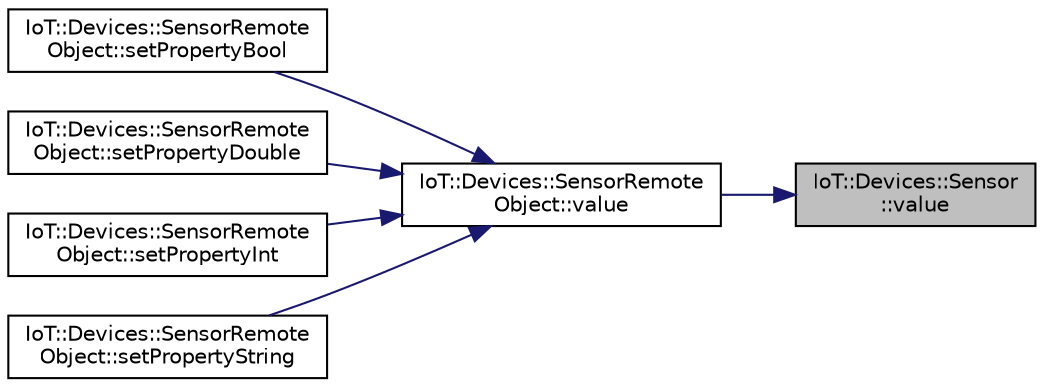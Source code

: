 digraph "IoT::Devices::Sensor::value"
{
 // LATEX_PDF_SIZE
  edge [fontname="Helvetica",fontsize="10",labelfontname="Helvetica",labelfontsize="10"];
  node [fontname="Helvetica",fontsize="10",shape=record];
  rankdir="RL";
  Node1 [label="IoT::Devices::Sensor\l::value",height=0.2,width=0.4,color="black", fillcolor="grey75", style="filled", fontcolor="black",tooltip="Destroys the Sensor."];
  Node1 -> Node2 [dir="back",color="midnightblue",fontsize="10",style="solid",fontname="Helvetica"];
  Node2 [label="IoT::Devices::SensorRemote\lObject::value",height=0.2,width=0.4,color="black", fillcolor="white", style="filled",URL="$classIoT_1_1Devices_1_1SensorRemoteObject.html#a309aeff3cf96262668711e7a57cbf26d",tooltip="Sets a Poco::RemotingNG::MinimumIntervalOrDeltaFilter for the valueChanged event."];
  Node2 -> Node3 [dir="back",color="midnightblue",fontsize="10",style="solid",fontname="Helvetica"];
  Node3 [label="IoT::Devices::SensorRemote\lObject::setPropertyBool",height=0.2,width=0.4,color="black", fillcolor="white", style="filled",URL="$classIoT_1_1Devices_1_1SensorRemoteObject.html#a1b2a004ec7216f5d9554122f42b2a324",tooltip=" "];
  Node2 -> Node4 [dir="back",color="midnightblue",fontsize="10",style="solid",fontname="Helvetica"];
  Node4 [label="IoT::Devices::SensorRemote\lObject::setPropertyDouble",height=0.2,width=0.4,color="black", fillcolor="white", style="filled",URL="$classIoT_1_1Devices_1_1SensorRemoteObject.html#a7b5d5274a001669bf272c074569422d8",tooltip=" "];
  Node2 -> Node5 [dir="back",color="midnightblue",fontsize="10",style="solid",fontname="Helvetica"];
  Node5 [label="IoT::Devices::SensorRemote\lObject::setPropertyInt",height=0.2,width=0.4,color="black", fillcolor="white", style="filled",URL="$classIoT_1_1Devices_1_1SensorRemoteObject.html#a9f4f67570a67e2352fd81695c21252cd",tooltip=" "];
  Node2 -> Node6 [dir="back",color="midnightblue",fontsize="10",style="solid",fontname="Helvetica"];
  Node6 [label="IoT::Devices::SensorRemote\lObject::setPropertyString",height=0.2,width=0.4,color="black", fillcolor="white", style="filled",URL="$classIoT_1_1Devices_1_1SensorRemoteObject.html#ad65d4f8dc2be5772979033499c6756b3",tooltip=" "];
}
